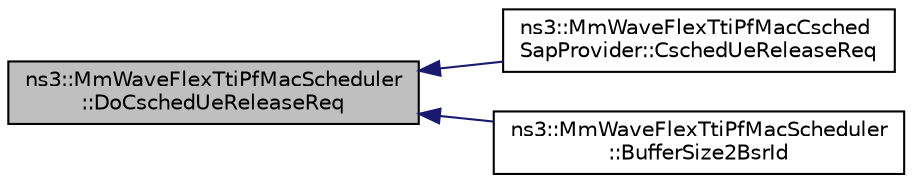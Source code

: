 digraph "ns3::MmWaveFlexTtiPfMacScheduler::DoCschedUeReleaseReq"
{
  edge [fontname="Helvetica",fontsize="10",labelfontname="Helvetica",labelfontsize="10"];
  node [fontname="Helvetica",fontsize="10",shape=record];
  rankdir="LR";
  Node1 [label="ns3::MmWaveFlexTtiPfMacScheduler\l::DoCschedUeReleaseReq",height=0.2,width=0.4,color="black", fillcolor="grey75", style="filled", fontcolor="black"];
  Node1 -> Node2 [dir="back",color="midnightblue",fontsize="10",style="solid"];
  Node2 [label="ns3::MmWaveFlexTtiPfMacCsched\lSapProvider::CschedUeReleaseReq",height=0.2,width=0.4,color="black", fillcolor="white", style="filled",URL="$d5/d0b/classns3_1_1MmWaveFlexTtiPfMacCschedSapProvider.html#a68f67e6901dd5ae268e9cbd4c3a1b697"];
  Node1 -> Node3 [dir="back",color="midnightblue",fontsize="10",style="solid"];
  Node3 [label="ns3::MmWaveFlexTtiPfMacScheduler\l::BufferSize2BsrId",height=0.2,width=0.4,color="black", fillcolor="white", style="filled",URL="$d1/d01/classns3_1_1MmWaveFlexTtiPfMacScheduler.html#a4465ce7c00779c50e2795436d39e5db5"];
}

